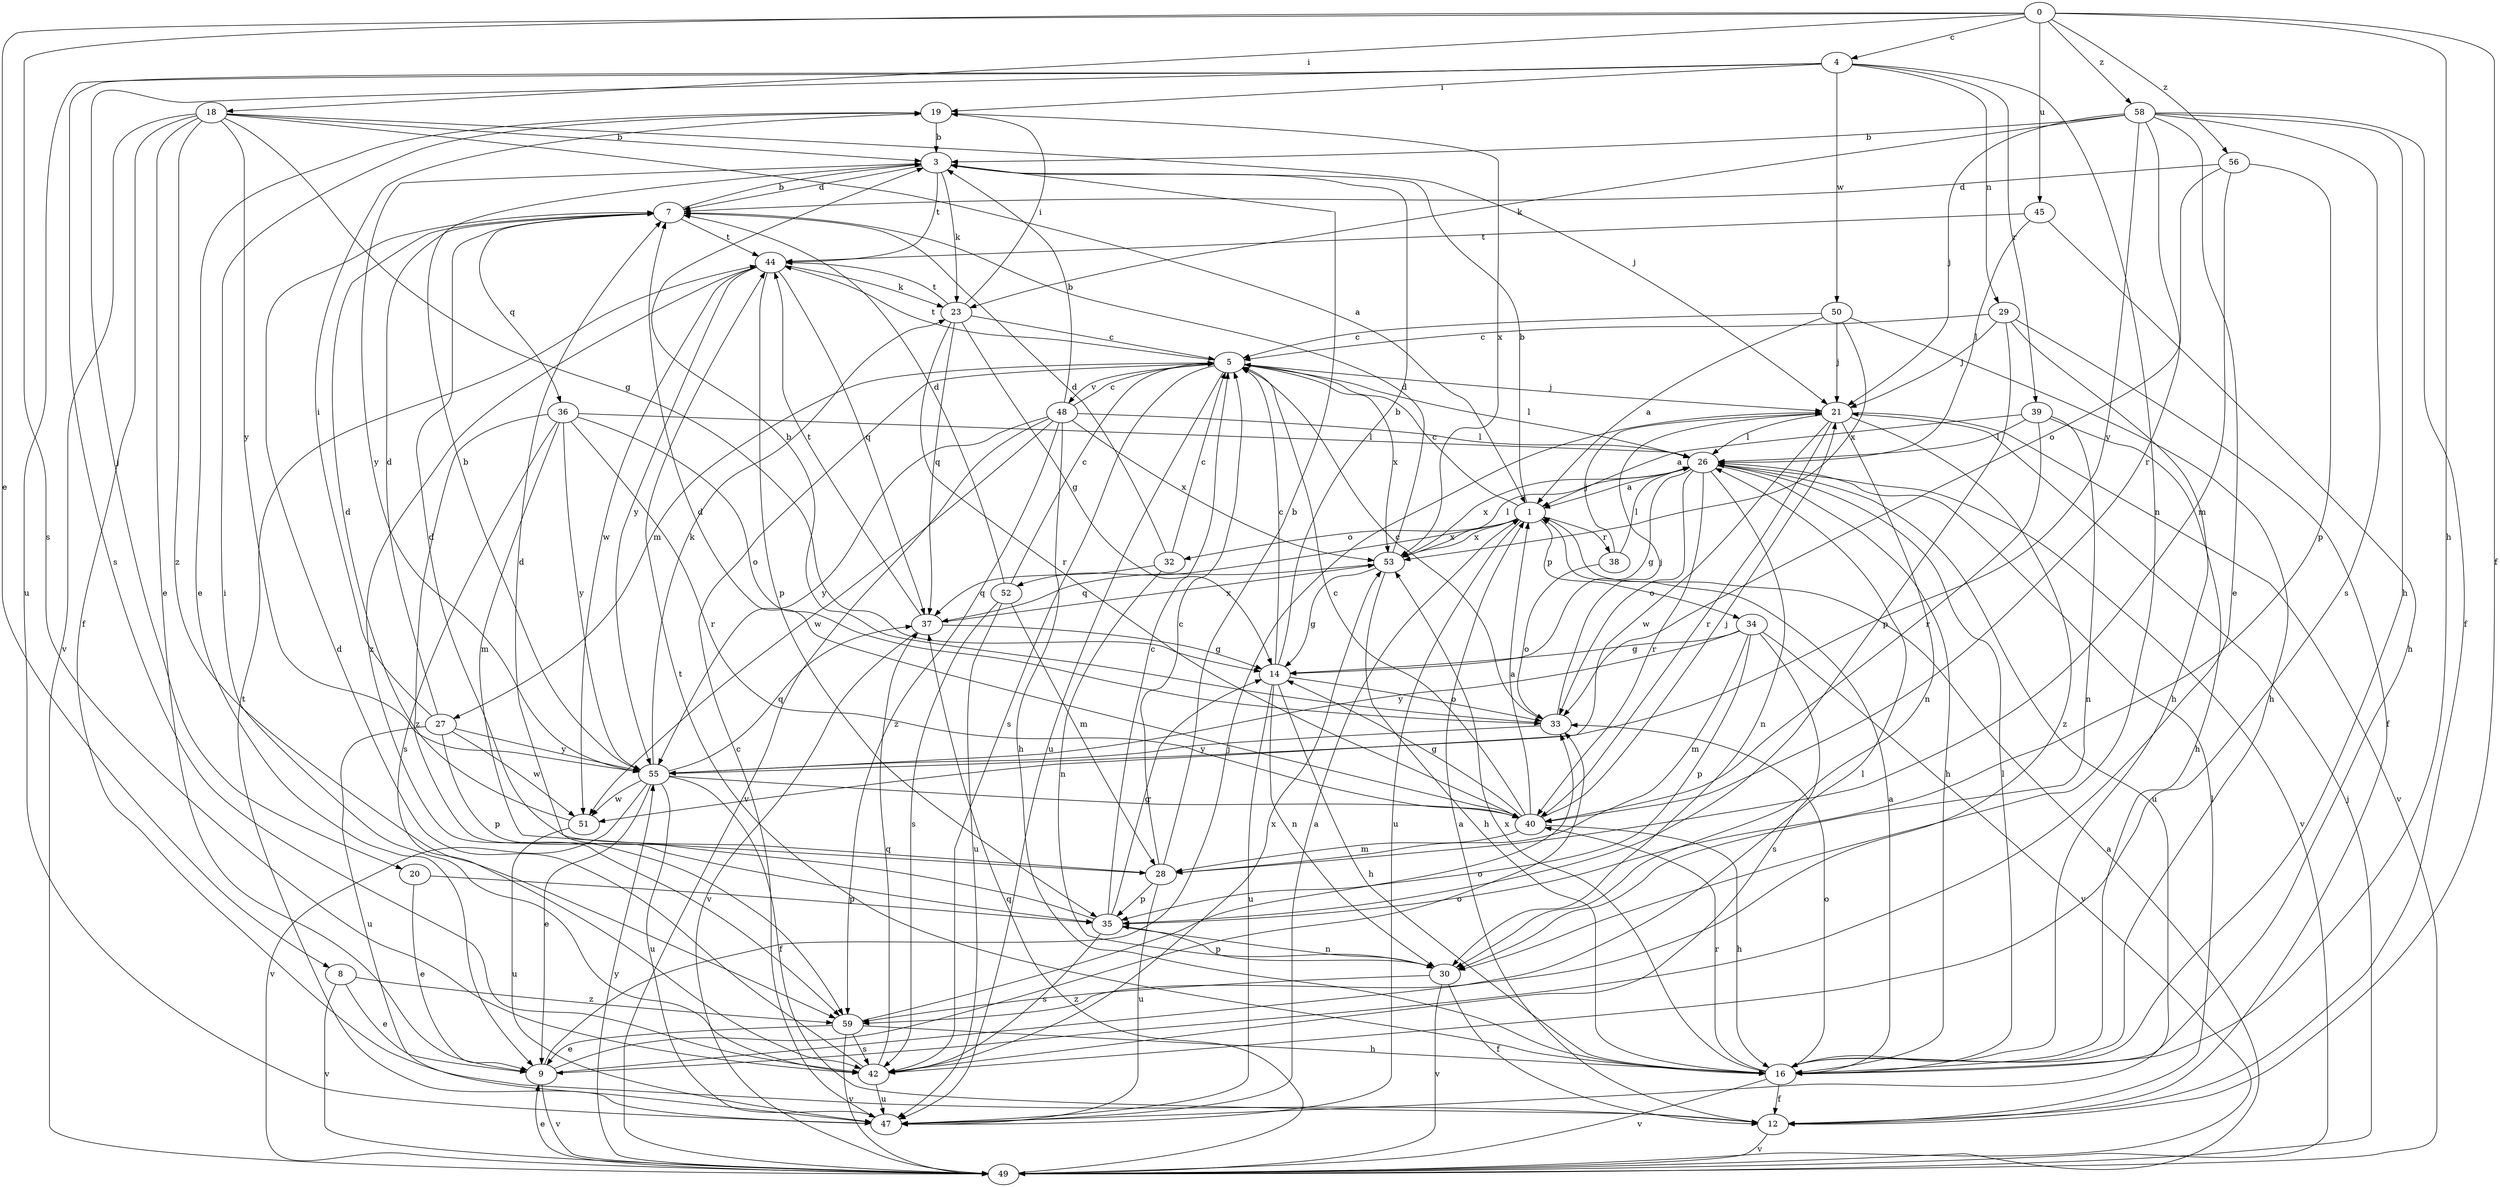 strict digraph  {
0;
1;
3;
4;
5;
7;
8;
9;
12;
14;
16;
18;
19;
20;
21;
23;
26;
27;
28;
29;
30;
32;
33;
34;
35;
36;
37;
38;
39;
40;
42;
44;
45;
47;
48;
49;
50;
51;
52;
53;
55;
56;
58;
59;
0 -> 4  [label=c];
0 -> 8  [label=e];
0 -> 12  [label=f];
0 -> 16  [label=h];
0 -> 18  [label=i];
0 -> 42  [label=s];
0 -> 45  [label=u];
0 -> 56  [label=z];
0 -> 58  [label=z];
1 -> 3  [label=b];
1 -> 5  [label=c];
1 -> 32  [label=o];
1 -> 34  [label=p];
1 -> 38  [label=r];
1 -> 47  [label=u];
1 -> 52  [label=x];
1 -> 53  [label=x];
3 -> 7  [label=d];
3 -> 23  [label=k];
3 -> 44  [label=t];
3 -> 55  [label=y];
4 -> 19  [label=i];
4 -> 20  [label=j];
4 -> 29  [label=n];
4 -> 30  [label=n];
4 -> 39  [label=r];
4 -> 42  [label=s];
4 -> 47  [label=u];
4 -> 50  [label=w];
5 -> 21  [label=j];
5 -> 26  [label=l];
5 -> 27  [label=m];
5 -> 42  [label=s];
5 -> 44  [label=t];
5 -> 47  [label=u];
5 -> 48  [label=v];
5 -> 53  [label=x];
7 -> 3  [label=b];
7 -> 36  [label=q];
7 -> 44  [label=t];
8 -> 9  [label=e];
8 -> 49  [label=v];
8 -> 59  [label=z];
9 -> 21  [label=j];
9 -> 26  [label=l];
9 -> 33  [label=o];
9 -> 49  [label=v];
12 -> 1  [label=a];
12 -> 26  [label=l];
12 -> 49  [label=v];
14 -> 3  [label=b];
14 -> 5  [label=c];
14 -> 16  [label=h];
14 -> 30  [label=n];
14 -> 33  [label=o];
14 -> 47  [label=u];
16 -> 1  [label=a];
16 -> 12  [label=f];
16 -> 26  [label=l];
16 -> 33  [label=o];
16 -> 40  [label=r];
16 -> 44  [label=t];
16 -> 49  [label=v];
16 -> 53  [label=x];
18 -> 1  [label=a];
18 -> 3  [label=b];
18 -> 9  [label=e];
18 -> 12  [label=f];
18 -> 14  [label=g];
18 -> 21  [label=j];
18 -> 49  [label=v];
18 -> 55  [label=y];
18 -> 59  [label=z];
19 -> 3  [label=b];
19 -> 9  [label=e];
19 -> 53  [label=x];
20 -> 9  [label=e];
20 -> 35  [label=p];
21 -> 26  [label=l];
21 -> 30  [label=n];
21 -> 40  [label=r];
21 -> 49  [label=v];
21 -> 51  [label=w];
21 -> 59  [label=z];
23 -> 5  [label=c];
23 -> 14  [label=g];
23 -> 19  [label=i];
23 -> 37  [label=q];
23 -> 40  [label=r];
23 -> 44  [label=t];
26 -> 1  [label=a];
26 -> 14  [label=g];
26 -> 16  [label=h];
26 -> 30  [label=n];
26 -> 33  [label=o];
26 -> 40  [label=r];
26 -> 47  [label=u];
26 -> 49  [label=v];
26 -> 53  [label=x];
27 -> 7  [label=d];
27 -> 19  [label=i];
27 -> 35  [label=p];
27 -> 47  [label=u];
27 -> 51  [label=w];
27 -> 55  [label=y];
28 -> 3  [label=b];
28 -> 5  [label=c];
28 -> 7  [label=d];
28 -> 35  [label=p];
28 -> 47  [label=u];
29 -> 5  [label=c];
29 -> 12  [label=f];
29 -> 16  [label=h];
29 -> 21  [label=j];
29 -> 35  [label=p];
30 -> 12  [label=f];
30 -> 35  [label=p];
30 -> 49  [label=v];
30 -> 59  [label=z];
32 -> 5  [label=c];
32 -> 7  [label=d];
32 -> 30  [label=n];
32 -> 37  [label=q];
33 -> 3  [label=b];
33 -> 5  [label=c];
33 -> 21  [label=j];
33 -> 55  [label=y];
34 -> 14  [label=g];
34 -> 28  [label=m];
34 -> 35  [label=p];
34 -> 42  [label=s];
34 -> 49  [label=v];
34 -> 55  [label=y];
35 -> 5  [label=c];
35 -> 7  [label=d];
35 -> 14  [label=g];
35 -> 30  [label=n];
35 -> 42  [label=s];
36 -> 26  [label=l];
36 -> 28  [label=m];
36 -> 33  [label=o];
36 -> 40  [label=r];
36 -> 42  [label=s];
36 -> 55  [label=y];
36 -> 59  [label=z];
37 -> 14  [label=g];
37 -> 44  [label=t];
37 -> 49  [label=v];
37 -> 53  [label=x];
38 -> 21  [label=j];
38 -> 26  [label=l];
38 -> 33  [label=o];
39 -> 1  [label=a];
39 -> 16  [label=h];
39 -> 26  [label=l];
39 -> 30  [label=n];
39 -> 40  [label=r];
40 -> 1  [label=a];
40 -> 5  [label=c];
40 -> 7  [label=d];
40 -> 14  [label=g];
40 -> 16  [label=h];
40 -> 21  [label=j];
40 -> 28  [label=m];
42 -> 7  [label=d];
42 -> 19  [label=i];
42 -> 37  [label=q];
42 -> 47  [label=u];
42 -> 53  [label=x];
44 -> 23  [label=k];
44 -> 35  [label=p];
44 -> 37  [label=q];
44 -> 51  [label=w];
44 -> 55  [label=y];
44 -> 59  [label=z];
45 -> 16  [label=h];
45 -> 26  [label=l];
45 -> 44  [label=t];
47 -> 1  [label=a];
47 -> 5  [label=c];
47 -> 44  [label=t];
48 -> 3  [label=b];
48 -> 5  [label=c];
48 -> 16  [label=h];
48 -> 26  [label=l];
48 -> 49  [label=v];
48 -> 51  [label=w];
48 -> 53  [label=x];
48 -> 55  [label=y];
48 -> 59  [label=z];
49 -> 1  [label=a];
49 -> 9  [label=e];
49 -> 21  [label=j];
49 -> 37  [label=q];
49 -> 55  [label=y];
50 -> 1  [label=a];
50 -> 5  [label=c];
50 -> 16  [label=h];
50 -> 21  [label=j];
50 -> 53  [label=x];
51 -> 7  [label=d];
51 -> 47  [label=u];
52 -> 5  [label=c];
52 -> 7  [label=d];
52 -> 28  [label=m];
52 -> 42  [label=s];
52 -> 47  [label=u];
53 -> 7  [label=d];
53 -> 14  [label=g];
53 -> 16  [label=h];
53 -> 26  [label=l];
53 -> 37  [label=q];
55 -> 3  [label=b];
55 -> 9  [label=e];
55 -> 12  [label=f];
55 -> 23  [label=k];
55 -> 37  [label=q];
55 -> 40  [label=r];
55 -> 47  [label=u];
55 -> 49  [label=v];
55 -> 51  [label=w];
56 -> 7  [label=d];
56 -> 28  [label=m];
56 -> 33  [label=o];
56 -> 35  [label=p];
58 -> 3  [label=b];
58 -> 9  [label=e];
58 -> 12  [label=f];
58 -> 16  [label=h];
58 -> 21  [label=j];
58 -> 23  [label=k];
58 -> 40  [label=r];
58 -> 42  [label=s];
58 -> 55  [label=y];
59 -> 9  [label=e];
59 -> 16  [label=h];
59 -> 33  [label=o];
59 -> 42  [label=s];
59 -> 49  [label=v];
}
